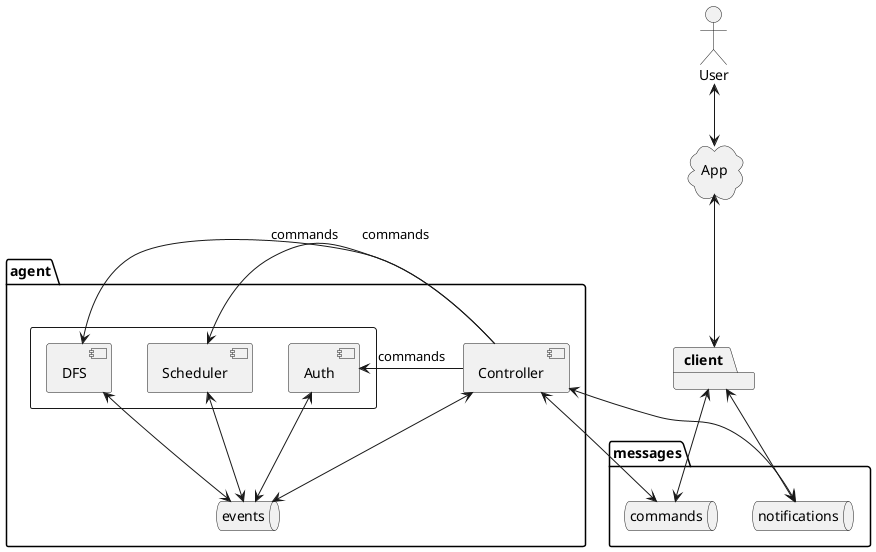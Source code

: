 @startuml
'https://plantuml.com/deployment-diagram



cloud App
actor User
package client


package agent {
  component Controller
  queue events as agent_events

  rectangle {
    component DFS
    component Auth
    component Scheduler
  }

  Auth <-> agent_events
  DFS <-> agent_events
  Scheduler <-down-> agent_events
  Controller <-down-> agent_events
  Controller -> Auth: commands
  Controller -> DFS: commands
  Controller -> Scheduler: commands
}

package messages {
  queue commands
  queue notifications
}

User <-down-> App
App <-down-> client
client <-> commands
commands <-> Controller
Controller <-down-> notifications
client <-down-> notifications

@enduml